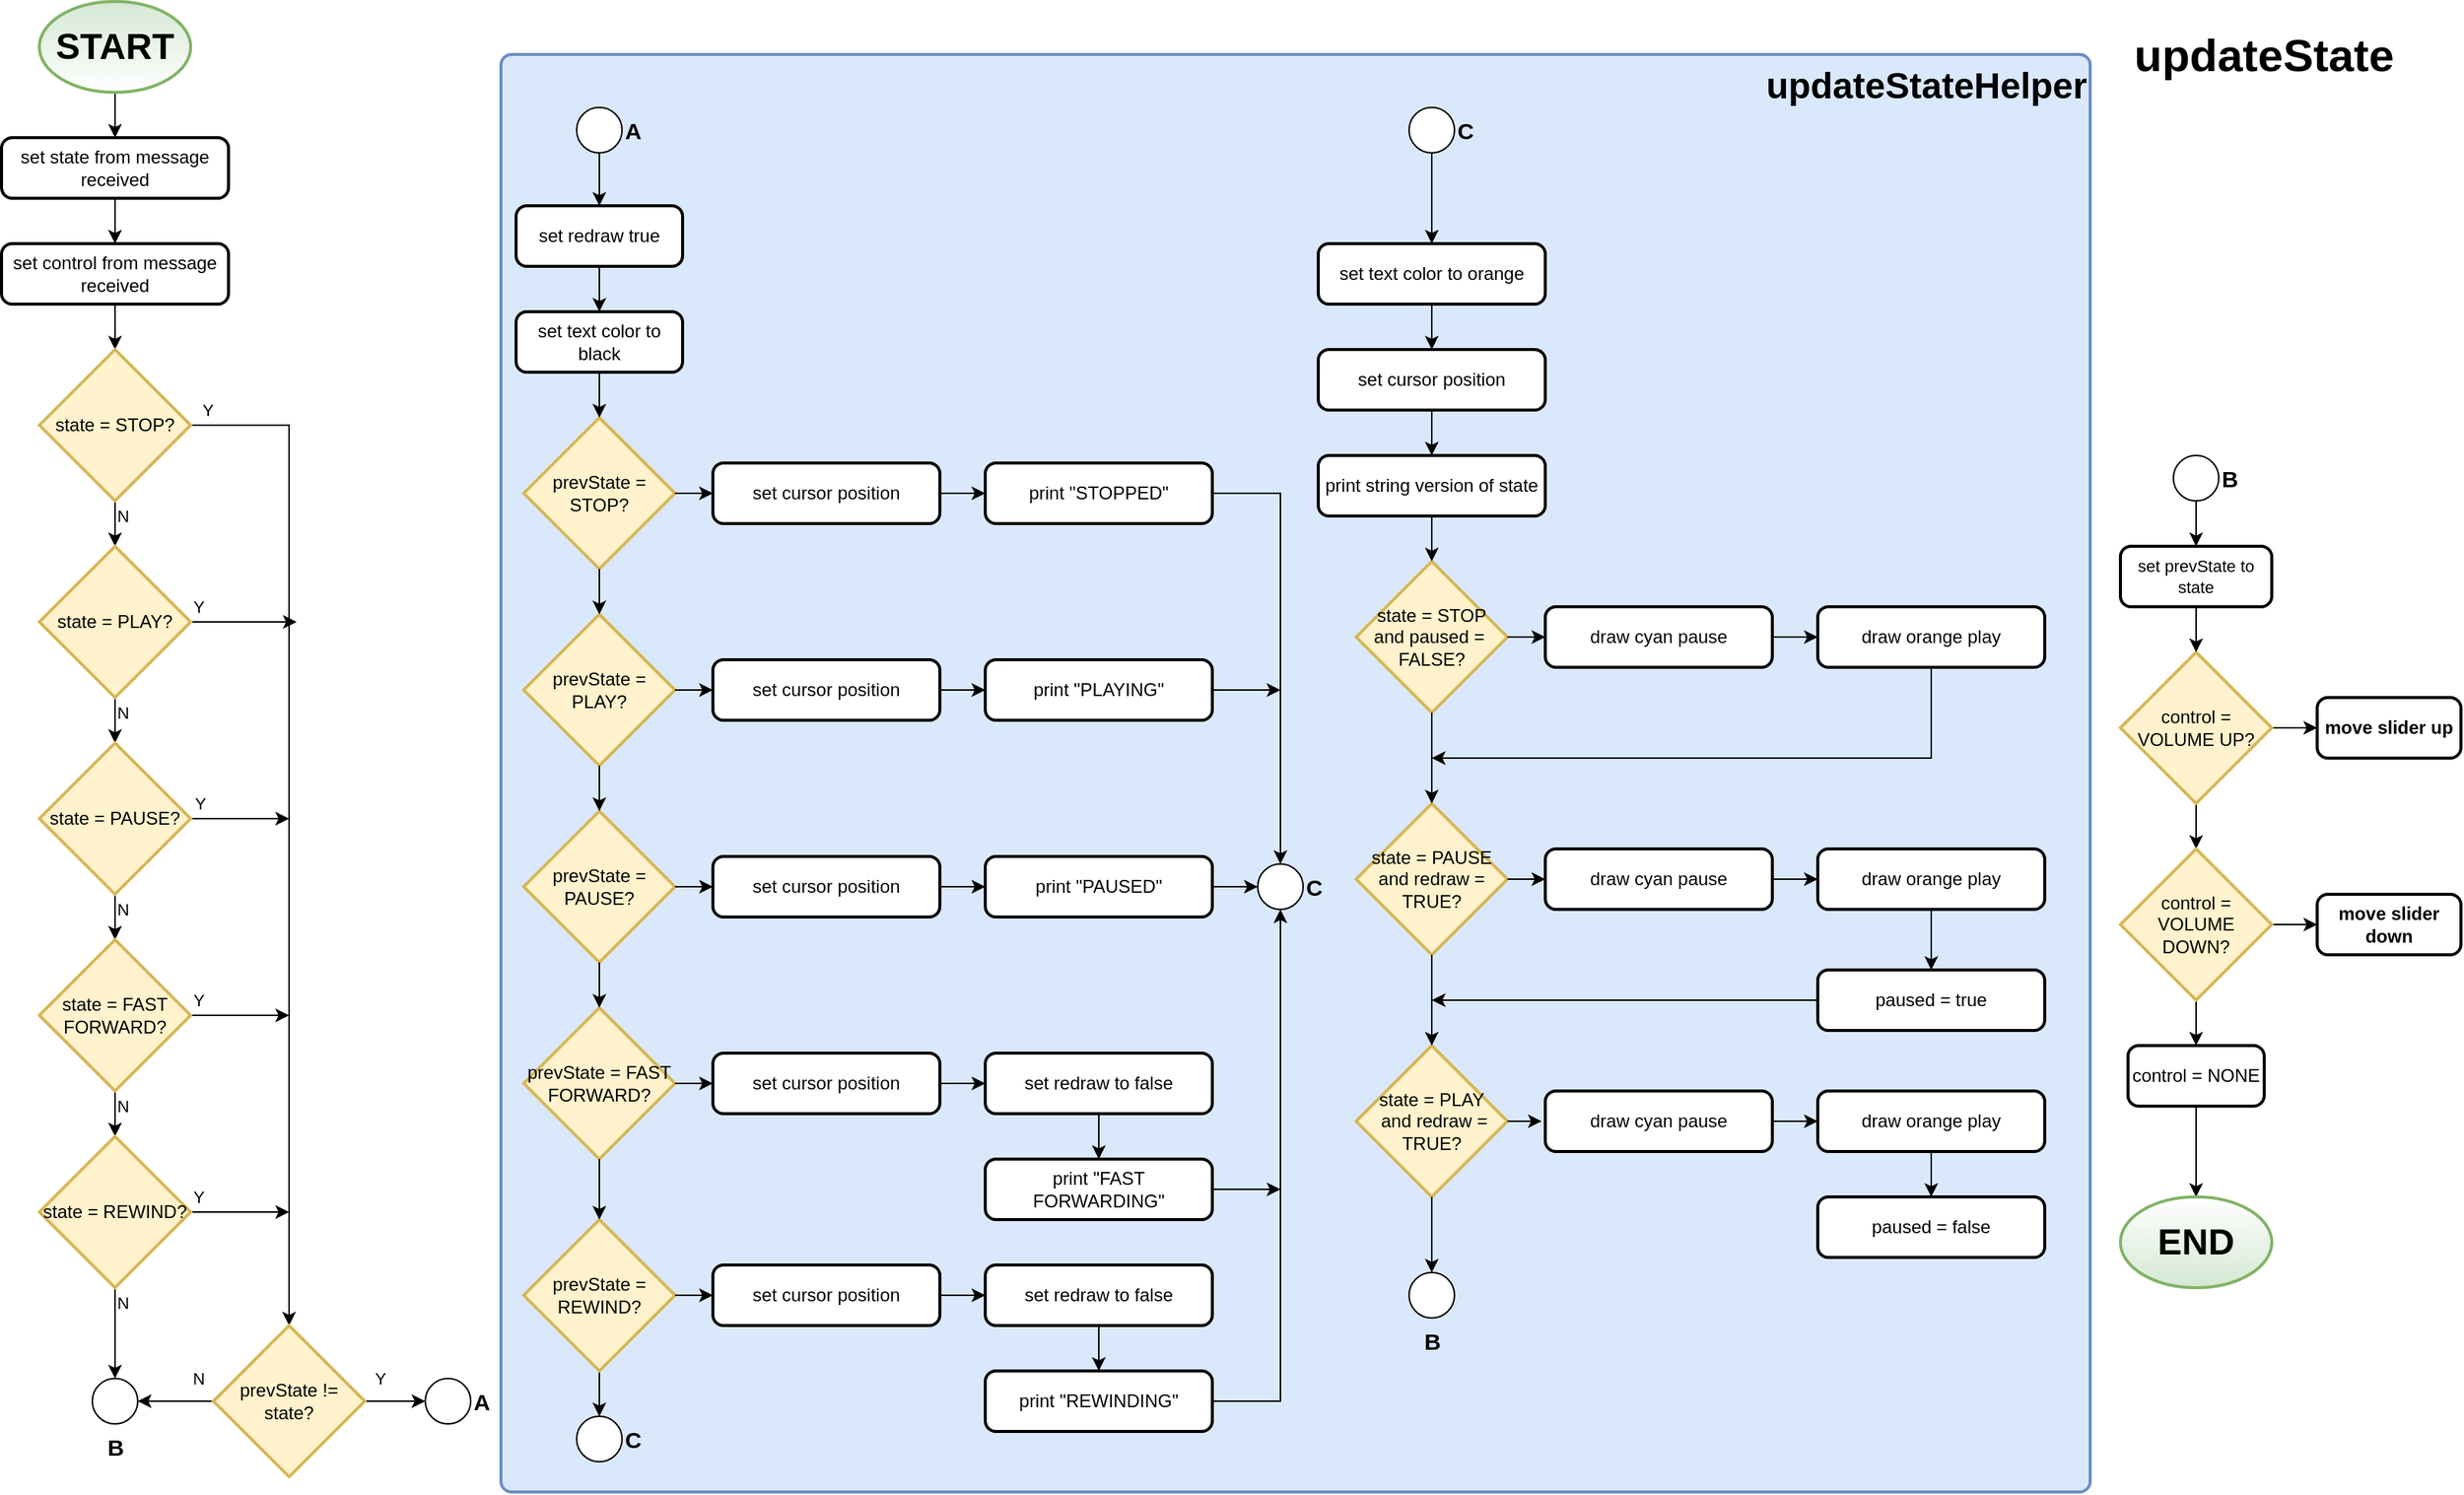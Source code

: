 <mxfile version="12.8.2" type="google"><diagram id="EbUmHyjOGGdCpD0yv4sZ" name="Page-1"><mxGraphModel dx="2031" dy="1069" grid="1" gridSize="10" guides="1" tooltips="1" connect="1" arrows="1" fold="1" page="1" pageScale="1" pageWidth="1700" pageHeight="1100" math="0" shadow="0"><root><mxCell id="0"/><mxCell id="1" parent="0"/><mxCell id="DZjd0DFsnrK6n8ZYMT-N-1" value="&lt;b&gt;&lt;font style=&quot;font-size: 30px&quot;&gt;updateState&lt;/font&gt;&lt;/b&gt;" style="text;html=1;strokeColor=none;fillColor=none;align=center;verticalAlign=middle;whiteSpace=wrap;rounded=0;" parent="1" vertex="1"><mxGeometry x="1410" y="40" width="250" height="70" as="geometry"/></mxCell><mxCell id="W3DfCITgqfPsfC7FuIPF-72" style="edgeStyle=orthogonalEdgeStyle;rounded=0;orthogonalLoop=1;jettySize=auto;html=1;exitX=0.5;exitY=1;exitDx=0;exitDy=0;exitPerimeter=0;entryX=0.5;entryY=0;entryDx=0;entryDy=0;" parent="1" source="DZjd0DFsnrK6n8ZYMT-N-2" target="DZjd0DFsnrK6n8ZYMT-N-3" edge="1"><mxGeometry relative="1" as="geometry"/></mxCell><mxCell id="DZjd0DFsnrK6n8ZYMT-N-2" value="&lt;b&gt;&lt;font style=&quot;font-size: 24px&quot;&gt;START&lt;/font&gt;&lt;/b&gt;" style="strokeWidth=2;html=1;shape=mxgraph.flowchart.start_1;whiteSpace=wrap;fillColor=#d5e8d4;strokeColor=#82b366;gradientColor=#ffffff;" parent="1" vertex="1"><mxGeometry x="65" y="40" width="100" height="60" as="geometry"/></mxCell><mxCell id="W3DfCITgqfPsfC7FuIPF-66" style="edgeStyle=orthogonalEdgeStyle;rounded=0;orthogonalLoop=1;jettySize=auto;html=1;exitX=0.5;exitY=1;exitDx=0;exitDy=0;entryX=0.5;entryY=0;entryDx=0;entryDy=0;" parent="1" source="DZjd0DFsnrK6n8ZYMT-N-3" target="DZjd0DFsnrK6n8ZYMT-N-4" edge="1"><mxGeometry relative="1" as="geometry"/></mxCell><mxCell id="DZjd0DFsnrK6n8ZYMT-N-3" value="set state from message received" style="rounded=1;whiteSpace=wrap;html=1;absoluteArcSize=1;arcSize=14;strokeWidth=2;" parent="1" vertex="1"><mxGeometry x="40" y="130" width="150" height="40" as="geometry"/></mxCell><mxCell id="W3DfCITgqfPsfC7FuIPF-67" style="edgeStyle=orthogonalEdgeStyle;rounded=0;orthogonalLoop=1;jettySize=auto;html=1;exitX=0.5;exitY=1;exitDx=0;exitDy=0;entryX=0.5;entryY=0;entryDx=0;entryDy=0;entryPerimeter=0;" parent="1" source="DZjd0DFsnrK6n8ZYMT-N-4" target="DZjd0DFsnrK6n8ZYMT-N-5" edge="1"><mxGeometry relative="1" as="geometry"/></mxCell><mxCell id="DZjd0DFsnrK6n8ZYMT-N-4" value="set control from message received" style="rounded=1;whiteSpace=wrap;html=1;absoluteArcSize=1;arcSize=14;strokeWidth=2;" parent="1" vertex="1"><mxGeometry x="40" y="200" width="150" height="40" as="geometry"/></mxCell><mxCell id="W3DfCITgqfPsfC7FuIPF-68" value="N" style="edgeStyle=orthogonalEdgeStyle;rounded=0;orthogonalLoop=1;jettySize=auto;html=1;exitX=0.5;exitY=1;exitDx=0;exitDy=0;exitPerimeter=0;entryX=0.5;entryY=0;entryDx=0;entryDy=0;entryPerimeter=0;" parent="1" source="DZjd0DFsnrK6n8ZYMT-N-5" target="DZjd0DFsnrK6n8ZYMT-N-6" edge="1"><mxGeometry x="-0.333" y="5" relative="1" as="geometry"><mxPoint as="offset"/></mxGeometry></mxCell><mxCell id="W3DfCITgqfPsfC7FuIPF-78" value="Y" style="edgeStyle=orthogonalEdgeStyle;rounded=0;orthogonalLoop=1;jettySize=auto;html=1;exitX=1;exitY=0.5;exitDx=0;exitDy=0;exitPerimeter=0;entryX=0.5;entryY=0;entryDx=0;entryDy=0;entryPerimeter=0;" parent="1" source="DZjd0DFsnrK6n8ZYMT-N-5" target="W3DfCITgqfPsfC7FuIPF-11" edge="1"><mxGeometry x="-0.968" y="10" relative="1" as="geometry"><mxPoint x="235" y="540" as="targetPoint"/><mxPoint as="offset"/></mxGeometry></mxCell><mxCell id="DZjd0DFsnrK6n8ZYMT-N-5" value="state = STOP?" style="strokeWidth=2;html=1;shape=mxgraph.flowchart.decision;whiteSpace=wrap;fillColor=#fff2cc;strokeColor=#d6b656;" parent="1" vertex="1"><mxGeometry x="65" y="270" width="100" height="100" as="geometry"/></mxCell><mxCell id="W3DfCITgqfPsfC7FuIPF-69" value="N" style="edgeStyle=orthogonalEdgeStyle;rounded=0;orthogonalLoop=1;jettySize=auto;html=1;exitX=0.5;exitY=1;exitDx=0;exitDy=0;exitPerimeter=0;entryX=0.5;entryY=0;entryDx=0;entryDy=0;entryPerimeter=0;" parent="1" source="DZjd0DFsnrK6n8ZYMT-N-6" target="DZjd0DFsnrK6n8ZYMT-N-7" edge="1"><mxGeometry x="-0.333" y="5" relative="1" as="geometry"><mxPoint as="offset"/></mxGeometry></mxCell><mxCell id="W3DfCITgqfPsfC7FuIPF-79" value="Y" style="edgeStyle=orthogonalEdgeStyle;rounded=0;orthogonalLoop=1;jettySize=auto;html=1;exitX=1;exitY=0.5;exitDx=0;exitDy=0;exitPerimeter=0;" parent="1" source="DZjd0DFsnrK6n8ZYMT-N-6" edge="1"><mxGeometry x="-0.857" y="10" relative="1" as="geometry"><mxPoint x="235" y="450" as="targetPoint"/><mxPoint as="offset"/></mxGeometry></mxCell><mxCell id="DZjd0DFsnrK6n8ZYMT-N-6" value="state = PLAY?" style="strokeWidth=2;html=1;shape=mxgraph.flowchart.decision;whiteSpace=wrap;fillColor=#fff2cc;strokeColor=#d6b656;" parent="1" vertex="1"><mxGeometry x="65" y="400" width="100" height="100" as="geometry"/></mxCell><mxCell id="W3DfCITgqfPsfC7FuIPF-70" value="N" style="edgeStyle=orthogonalEdgeStyle;rounded=0;orthogonalLoop=1;jettySize=auto;html=1;exitX=0.5;exitY=1;exitDx=0;exitDy=0;exitPerimeter=0;entryX=0.5;entryY=0;entryDx=0;entryDy=0;entryPerimeter=0;" parent="1" source="DZjd0DFsnrK6n8ZYMT-N-7" target="DZjd0DFsnrK6n8ZYMT-N-8" edge="1"><mxGeometry x="-0.333" y="5" relative="1" as="geometry"><mxPoint as="offset"/></mxGeometry></mxCell><mxCell id="W3DfCITgqfPsfC7FuIPF-80" value="Y" style="edgeStyle=orthogonalEdgeStyle;rounded=0;orthogonalLoop=1;jettySize=auto;html=1;exitX=1;exitY=0.5;exitDx=0;exitDy=0;exitPerimeter=0;" parent="1" source="DZjd0DFsnrK6n8ZYMT-N-7" edge="1"><mxGeometry x="-0.818" y="10" relative="1" as="geometry"><mxPoint x="230" y="580" as="targetPoint"/><mxPoint as="offset"/></mxGeometry></mxCell><mxCell id="DZjd0DFsnrK6n8ZYMT-N-7" value="state = PAUSE?" style="strokeWidth=2;html=1;shape=mxgraph.flowchart.decision;whiteSpace=wrap;fillColor=#fff2cc;strokeColor=#d6b656;" parent="1" vertex="1"><mxGeometry x="65" y="530" width="100" height="100" as="geometry"/></mxCell><mxCell id="W3DfCITgqfPsfC7FuIPF-71" value="N" style="edgeStyle=orthogonalEdgeStyle;rounded=0;orthogonalLoop=1;jettySize=auto;html=1;exitX=0.5;exitY=1;exitDx=0;exitDy=0;exitPerimeter=0;entryX=0.5;entryY=0;entryDx=0;entryDy=0;entryPerimeter=0;" parent="1" source="DZjd0DFsnrK6n8ZYMT-N-8" target="DZjd0DFsnrK6n8ZYMT-N-9" edge="1"><mxGeometry x="-0.333" y="5" relative="1" as="geometry"><mxPoint as="offset"/></mxGeometry></mxCell><mxCell id="W3DfCITgqfPsfC7FuIPF-81" value="Y" style="edgeStyle=orthogonalEdgeStyle;rounded=0;orthogonalLoop=1;jettySize=auto;html=1;exitX=1;exitY=0.5;exitDx=0;exitDy=0;exitPerimeter=0;" parent="1" source="DZjd0DFsnrK6n8ZYMT-N-8" edge="1"><mxGeometry x="-0.857" y="10" relative="1" as="geometry"><mxPoint x="230" y="710" as="targetPoint"/><mxPoint as="offset"/></mxGeometry></mxCell><mxCell id="DZjd0DFsnrK6n8ZYMT-N-8" value="state = FAST&lt;br&gt;FORWARD?" style="strokeWidth=2;html=1;shape=mxgraph.flowchart.decision;whiteSpace=wrap;fillColor=#fff2cc;strokeColor=#d6b656;" parent="1" vertex="1"><mxGeometry x="65" y="660" width="100" height="100" as="geometry"/></mxCell><mxCell id="W3DfCITgqfPsfC7FuIPF-82" value="Y" style="edgeStyle=orthogonalEdgeStyle;rounded=0;orthogonalLoop=1;jettySize=auto;html=1;exitX=1;exitY=0.5;exitDx=0;exitDy=0;exitPerimeter=0;" parent="1" source="DZjd0DFsnrK6n8ZYMT-N-9" edge="1"><mxGeometry x="-0.846" y="10" relative="1" as="geometry"><mxPoint x="230" y="840" as="targetPoint"/><mxPoint as="offset"/></mxGeometry></mxCell><mxCell id="W3DfCITgqfPsfC7FuIPF-85" value="N" style="edgeStyle=orthogonalEdgeStyle;rounded=0;orthogonalLoop=1;jettySize=auto;html=1;exitX=0.5;exitY=1;exitDx=0;exitDy=0;exitPerimeter=0;entryX=0.5;entryY=0;entryDx=0;entryDy=0;entryPerimeter=0;" parent="1" source="DZjd0DFsnrK6n8ZYMT-N-9" target="W3DfCITgqfPsfC7FuIPF-73" edge="1"><mxGeometry x="-0.667" y="5" relative="1" as="geometry"><mxPoint as="offset"/></mxGeometry></mxCell><mxCell id="DZjd0DFsnrK6n8ZYMT-N-9" value="state = REWIND?" style="strokeWidth=2;html=1;shape=mxgraph.flowchart.decision;whiteSpace=wrap;fillColor=#fff2cc;strokeColor=#d6b656;" parent="1" vertex="1"><mxGeometry x="65" y="790" width="100" height="100" as="geometry"/></mxCell><mxCell id="W3DfCITgqfPsfC7FuIPF-73" value="B" style="verticalLabelPosition=bottom;verticalAlign=top;html=1;shape=mxgraph.flowchart.on-page_reference;fontStyle=1;fontSize=15;" parent="1" vertex="1"><mxGeometry x="100" y="950" width="30" height="30" as="geometry"/></mxCell><mxCell id="W3DfCITgqfPsfC7FuIPF-77" value="A" style="verticalLabelPosition=middle;verticalAlign=middle;html=1;shape=mxgraph.flowchart.on-page_reference;horizontal=1;labelPosition=right;align=left;fontStyle=1;fontSize=15;" parent="1" vertex="1"><mxGeometry x="320" y="950" width="30" height="30" as="geometry"/></mxCell><mxCell id="W3DfCITgqfPsfC7FuIPF-93" style="edgeStyle=orthogonalEdgeStyle;rounded=0;orthogonalLoop=1;jettySize=auto;html=1;exitX=0.5;exitY=1;exitDx=0;exitDy=0;exitPerimeter=0;entryX=0.5;entryY=0;entryDx=0;entryDy=0;entryPerimeter=0;" parent="1" source="W3DfCITgqfPsfC7FuIPF-88" target="W3DfCITgqfPsfC7FuIPF-89" edge="1"><mxGeometry relative="1" as="geometry"/></mxCell><mxCell id="W3DfCITgqfPsfC7FuIPF-94" style="edgeStyle=orthogonalEdgeStyle;rounded=0;orthogonalLoop=1;jettySize=auto;html=1;exitX=1;exitY=0.5;exitDx=0;exitDy=0;exitPerimeter=0;entryX=0;entryY=0.5;entryDx=0;entryDy=0;" parent="1" source="W3DfCITgqfPsfC7FuIPF-88" target="W3DfCITgqfPsfC7FuIPF-91" edge="1"><mxGeometry relative="1" as="geometry"/></mxCell><mxCell id="W3DfCITgqfPsfC7FuIPF-88" value="control = VOLUME UP?" style="strokeWidth=2;html=1;shape=mxgraph.flowchart.decision;whiteSpace=wrap;fillColor=#fff2cc;strokeColor=#d6b656;" parent="1" vertex="1"><mxGeometry x="1440" y="470" width="100" height="100" as="geometry"/></mxCell><mxCell id="W3DfCITgqfPsfC7FuIPF-95" style="edgeStyle=orthogonalEdgeStyle;rounded=0;orthogonalLoop=1;jettySize=auto;html=1;exitX=1;exitY=0.5;exitDx=0;exitDy=0;exitPerimeter=0;entryX=0;entryY=0.5;entryDx=0;entryDy=0;" parent="1" source="W3DfCITgqfPsfC7FuIPF-89" target="W3DfCITgqfPsfC7FuIPF-92" edge="1"><mxGeometry relative="1" as="geometry"/></mxCell><mxCell id="W3DfCITgqfPsfC7FuIPF-96" style="edgeStyle=orthogonalEdgeStyle;rounded=0;orthogonalLoop=1;jettySize=auto;html=1;exitX=0.5;exitY=1;exitDx=0;exitDy=0;exitPerimeter=0;entryX=0.5;entryY=0;entryDx=0;entryDy=0;" parent="1" source="W3DfCITgqfPsfC7FuIPF-89" target="W3DfCITgqfPsfC7FuIPF-90" edge="1"><mxGeometry relative="1" as="geometry"/></mxCell><mxCell id="W3DfCITgqfPsfC7FuIPF-89" value="control = VOLUME DOWN?" style="strokeWidth=2;html=1;shape=mxgraph.flowchart.decision;whiteSpace=wrap;fillColor=#fff2cc;strokeColor=#d6b656;" parent="1" vertex="1"><mxGeometry x="1440" y="600" width="100" height="100" as="geometry"/></mxCell><mxCell id="W3DfCITgqfPsfC7FuIPF-135" style="edgeStyle=orthogonalEdgeStyle;rounded=0;orthogonalLoop=1;jettySize=auto;html=1;exitX=0.5;exitY=1;exitDx=0;exitDy=0;entryX=0.5;entryY=0;entryDx=0;entryDy=0;entryPerimeter=0;fontSize=20;" parent="1" source="W3DfCITgqfPsfC7FuIPF-90" target="W3DfCITgqfPsfC7FuIPF-134" edge="1"><mxGeometry relative="1" as="geometry"/></mxCell><mxCell id="W3DfCITgqfPsfC7FuIPF-90" value="control = NONE" style="rounded=1;whiteSpace=wrap;html=1;absoluteArcSize=1;arcSize=14;strokeWidth=2;" parent="1" vertex="1"><mxGeometry x="1445" y="730" width="90" height="40" as="geometry"/></mxCell><mxCell id="W3DfCITgqfPsfC7FuIPF-91" value="move slider up" style="rounded=1;whiteSpace=wrap;html=1;absoluteArcSize=1;arcSize=14;strokeWidth=2;fontStyle=1" parent="1" vertex="1"><mxGeometry x="1570" y="500" width="95" height="40" as="geometry"/></mxCell><mxCell id="W3DfCITgqfPsfC7FuIPF-92" value="move slider down" style="rounded=1;whiteSpace=wrap;html=1;absoluteArcSize=1;arcSize=14;strokeWidth=2;fontStyle=1" parent="1" vertex="1"><mxGeometry x="1570" y="630" width="95" height="40" as="geometry"/></mxCell><mxCell id="W3DfCITgqfPsfC7FuIPF-129" style="edgeStyle=orthogonalEdgeStyle;rounded=0;orthogonalLoop=1;jettySize=auto;html=1;exitX=0.5;exitY=1;exitDx=0;exitDy=0;exitPerimeter=0;entryX=0.5;entryY=0;entryDx=0;entryDy=0;fontSize=15;" parent="1" source="W3DfCITgqfPsfC7FuIPF-97" target="2Fg7CO_sc01AUQ-cToBA-8" edge="1"><mxGeometry relative="1" as="geometry"/></mxCell><mxCell id="W3DfCITgqfPsfC7FuIPF-97" value="B" style="verticalLabelPosition=middle;verticalAlign=middle;html=1;shape=mxgraph.flowchart.on-page_reference;fontStyle=1;fontSize=15;labelPosition=right;align=left;" parent="1" vertex="1"><mxGeometry x="1475" y="340" width="30" height="30" as="geometry"/></mxCell><mxCell id="W3DfCITgqfPsfC7FuIPF-134" value="&lt;b&gt;&lt;font style=&quot;font-size: 24px&quot;&gt;END&lt;/font&gt;&lt;/b&gt;" style="strokeWidth=2;html=1;shape=mxgraph.flowchart.start_1;whiteSpace=wrap;fillColor=#d5e8d4;strokeColor=#82b366;gradientColor=#ffffff;gradientDirection=north;" parent="1" vertex="1"><mxGeometry x="1440" y="830" width="100" height="60" as="geometry"/></mxCell><mxCell id="2Fg7CO_sc01AUQ-cToBA-2" value="Y" style="edgeStyle=none;rounded=0;orthogonalLoop=1;jettySize=auto;html=1;exitX=1;exitY=0.5;exitDx=0;exitDy=0;exitPerimeter=0;entryX=0;entryY=0.5;entryDx=0;entryDy=0;entryPerimeter=0;strokeWidth=1;fontSize=11;" edge="1" parent="1" source="W3DfCITgqfPsfC7FuIPF-11" target="W3DfCITgqfPsfC7FuIPF-77"><mxGeometry x="-0.5" y="15" relative="1" as="geometry"><mxPoint as="offset"/></mxGeometry></mxCell><mxCell id="2Fg7CO_sc01AUQ-cToBA-3" value="N" style="edgeStyle=none;rounded=0;orthogonalLoop=1;jettySize=auto;html=1;exitX=0;exitY=0.5;exitDx=0;exitDy=0;exitPerimeter=0;entryX=1;entryY=0.5;entryDx=0;entryDy=0;entryPerimeter=0;strokeWidth=1;fontSize=11;" edge="1" parent="1" source="W3DfCITgqfPsfC7FuIPF-11" target="W3DfCITgqfPsfC7FuIPF-73"><mxGeometry x="-0.6" y="-15" relative="1" as="geometry"><mxPoint as="offset"/></mxGeometry></mxCell><mxCell id="W3DfCITgqfPsfC7FuIPF-11" value="prevState != state?" style="strokeWidth=2;html=1;shape=mxgraph.flowchart.decision;whiteSpace=wrap;fillColor=#fff2cc;strokeColor=#d6b656;" parent="1" vertex="1"><mxGeometry x="180" y="915" width="100" height="100" as="geometry"/></mxCell><mxCell id="2Fg7CO_sc01AUQ-cToBA-7" value="" style="group" vertex="1" connectable="0" parent="1"><mxGeometry x="370" y="75" width="1050" height="950" as="geometry"/></mxCell><mxCell id="W3DfCITgqfPsfC7FuIPF-131" value="&lt;b&gt;&lt;font style=&quot;font-size: 24px&quot;&gt;updateStateHelper&lt;/font&gt;&lt;/b&gt;" style="rounded=1;whiteSpace=wrap;html=1;absoluteArcSize=1;arcSize=14;strokeWidth=2;fontSize=15;fillColor=#dae8fc;strokeColor=#6c8ebf;align=right;verticalAlign=top;" parent="2Fg7CO_sc01AUQ-cToBA-7" vertex="1"><mxGeometry width="1050" height="950" as="geometry"/></mxCell><mxCell id="DZjd0DFsnrK6n8ZYMT-N-13" value="set cursor position" style="rounded=1;whiteSpace=wrap;html=1;absoluteArcSize=1;arcSize=14;strokeWidth=2;gradientColor=#ffffff;" parent="2Fg7CO_sc01AUQ-cToBA-7" vertex="1"><mxGeometry x="140" y="400" width="150" height="40" as="geometry"/></mxCell><mxCell id="W3DfCITgqfPsfC7FuIPF-122" style="edgeStyle=orthogonalEdgeStyle;rounded=0;orthogonalLoop=1;jettySize=auto;html=1;exitX=1;exitY=0.5;exitDx=0;exitDy=0;" parent="2Fg7CO_sc01AUQ-cToBA-7" source="DZjd0DFsnrK6n8ZYMT-N-14" edge="1"><mxGeometry relative="1" as="geometry"><mxPoint x="515" y="420" as="targetPoint"/></mxGeometry></mxCell><mxCell id="DZjd0DFsnrK6n8ZYMT-N-14" value="print &quot;PLAYING&quot;" style="rounded=1;whiteSpace=wrap;html=1;absoluteArcSize=1;arcSize=14;strokeWidth=2;gradientColor=#ffffff;" parent="2Fg7CO_sc01AUQ-cToBA-7" vertex="1"><mxGeometry x="320" y="400" width="150" height="40" as="geometry"/></mxCell><mxCell id="W3DfCITgqfPsfC7FuIPF-32" style="edgeStyle=orthogonalEdgeStyle;rounded=0;orthogonalLoop=1;jettySize=auto;html=1;exitX=1;exitY=0.5;exitDx=0;exitDy=0;entryX=0;entryY=0.5;entryDx=0;entryDy=0;" parent="2Fg7CO_sc01AUQ-cToBA-7" source="DZjd0DFsnrK6n8ZYMT-N-13" target="DZjd0DFsnrK6n8ZYMT-N-14" edge="1"><mxGeometry relative="1" as="geometry"/></mxCell><mxCell id="DZjd0DFsnrK6n8ZYMT-N-15" value="prevState = PAUSE?" style="strokeWidth=2;html=1;shape=mxgraph.flowchart.decision;whiteSpace=wrap;fillColor=#fff2cc;strokeColor=#d6b656;" parent="2Fg7CO_sc01AUQ-cToBA-7" vertex="1"><mxGeometry x="15" y="500" width="100" height="100" as="geometry"/></mxCell><mxCell id="DZjd0DFsnrK6n8ZYMT-N-16" value="set cursor position" style="rounded=1;whiteSpace=wrap;html=1;absoluteArcSize=1;arcSize=14;strokeWidth=2;gradientColor=#ffffff;" parent="2Fg7CO_sc01AUQ-cToBA-7" vertex="1"><mxGeometry x="140" y="530" width="150" height="40" as="geometry"/></mxCell><mxCell id="W3DfCITgqfPsfC7FuIPF-36" style="edgeStyle=orthogonalEdgeStyle;rounded=0;orthogonalLoop=1;jettySize=auto;html=1;exitX=1;exitY=0.5;exitDx=0;exitDy=0;exitPerimeter=0;entryX=0;entryY=0.5;entryDx=0;entryDy=0;" parent="2Fg7CO_sc01AUQ-cToBA-7" source="DZjd0DFsnrK6n8ZYMT-N-15" target="DZjd0DFsnrK6n8ZYMT-N-16" edge="1"><mxGeometry relative="1" as="geometry"/></mxCell><mxCell id="DZjd0DFsnrK6n8ZYMT-N-17" value="print &quot;PAUSED&quot;" style="rounded=1;whiteSpace=wrap;html=1;absoluteArcSize=1;arcSize=14;strokeWidth=2;gradientColor=#ffffff;" parent="2Fg7CO_sc01AUQ-cToBA-7" vertex="1"><mxGeometry x="320" y="530" width="150" height="40" as="geometry"/></mxCell><mxCell id="W3DfCITgqfPsfC7FuIPF-35" style="edgeStyle=orthogonalEdgeStyle;rounded=0;orthogonalLoop=1;jettySize=auto;html=1;exitX=1;exitY=0.5;exitDx=0;exitDy=0;entryX=0;entryY=0.5;entryDx=0;entryDy=0;" parent="2Fg7CO_sc01AUQ-cToBA-7" source="DZjd0DFsnrK6n8ZYMT-N-16" target="DZjd0DFsnrK6n8ZYMT-N-17" edge="1"><mxGeometry relative="1" as="geometry"/></mxCell><mxCell id="DZjd0DFsnrK6n8ZYMT-N-18" value="set text color to orange" style="rounded=1;whiteSpace=wrap;html=1;absoluteArcSize=1;arcSize=14;strokeWidth=2;gradientColor=#ffffff;" parent="2Fg7CO_sc01AUQ-cToBA-7" vertex="1"><mxGeometry x="540" y="125" width="150" height="40" as="geometry"/></mxCell><mxCell id="DZjd0DFsnrK6n8ZYMT-N-19" value="set cursor position" style="rounded=1;whiteSpace=wrap;html=1;absoluteArcSize=1;arcSize=14;strokeWidth=2;gradientColor=#ffffff;" parent="2Fg7CO_sc01AUQ-cToBA-7" vertex="1"><mxGeometry x="540" y="195" width="150" height="40" as="geometry"/></mxCell><mxCell id="W3DfCITgqfPsfC7FuIPF-49" style="edgeStyle=orthogonalEdgeStyle;rounded=0;orthogonalLoop=1;jettySize=auto;html=1;exitX=0.5;exitY=1;exitDx=0;exitDy=0;entryX=0.5;entryY=0;entryDx=0;entryDy=0;" parent="2Fg7CO_sc01AUQ-cToBA-7" source="DZjd0DFsnrK6n8ZYMT-N-18" target="DZjd0DFsnrK6n8ZYMT-N-19" edge="1"><mxGeometry relative="1" as="geometry"/></mxCell><mxCell id="DZjd0DFsnrK6n8ZYMT-N-20" value="print string version of state" style="rounded=1;whiteSpace=wrap;html=1;absoluteArcSize=1;arcSize=14;strokeWidth=2;gradientColor=#ffffff;" parent="2Fg7CO_sc01AUQ-cToBA-7" vertex="1"><mxGeometry x="540" y="265" width="150" height="40" as="geometry"/></mxCell><mxCell id="W3DfCITgqfPsfC7FuIPF-50" style="edgeStyle=orthogonalEdgeStyle;rounded=0;orthogonalLoop=1;jettySize=auto;html=1;exitX=0.5;exitY=1;exitDx=0;exitDy=0;entryX=0.5;entryY=0;entryDx=0;entryDy=0;" parent="2Fg7CO_sc01AUQ-cToBA-7" source="DZjd0DFsnrK6n8ZYMT-N-19" target="DZjd0DFsnrK6n8ZYMT-N-20" edge="1"><mxGeometry relative="1" as="geometry"/></mxCell><mxCell id="DZjd0DFsnrK6n8ZYMT-N-21" value="state = STOP&lt;br&gt;and paused =&amp;nbsp; FALSE?" style="strokeWidth=2;html=1;shape=mxgraph.flowchart.decision;whiteSpace=wrap;fillColor=#fff2cc;strokeColor=#d6b656;" parent="2Fg7CO_sc01AUQ-cToBA-7" vertex="1"><mxGeometry x="565" y="335" width="100" height="100" as="geometry"/></mxCell><mxCell id="W3DfCITgqfPsfC7FuIPF-52" style="edgeStyle=orthogonalEdgeStyle;rounded=0;orthogonalLoop=1;jettySize=auto;html=1;exitX=0.5;exitY=1;exitDx=0;exitDy=0;entryX=0.5;entryY=0;entryDx=0;entryDy=0;entryPerimeter=0;" parent="2Fg7CO_sc01AUQ-cToBA-7" source="DZjd0DFsnrK6n8ZYMT-N-20" target="DZjd0DFsnrK6n8ZYMT-N-21" edge="1"><mxGeometry relative="1" as="geometry"/></mxCell><mxCell id="DZjd0DFsnrK6n8ZYMT-N-22" value="draw cyan pause" style="rounded=1;whiteSpace=wrap;html=1;absoluteArcSize=1;arcSize=14;strokeWidth=2;gradientColor=#ffffff;" parent="2Fg7CO_sc01AUQ-cToBA-7" vertex="1"><mxGeometry x="690" y="365" width="150" height="40" as="geometry"/></mxCell><mxCell id="W3DfCITgqfPsfC7FuIPF-56" style="edgeStyle=orthogonalEdgeStyle;rounded=0;orthogonalLoop=1;jettySize=auto;html=1;exitX=1;exitY=0.5;exitDx=0;exitDy=0;exitPerimeter=0;entryX=0;entryY=0.5;entryDx=0;entryDy=0;" parent="2Fg7CO_sc01AUQ-cToBA-7" source="DZjd0DFsnrK6n8ZYMT-N-21" target="DZjd0DFsnrK6n8ZYMT-N-22" edge="1"><mxGeometry relative="1" as="geometry"/></mxCell><mxCell id="W3DfCITgqfPsfC7FuIPF-58" style="edgeStyle=orthogonalEdgeStyle;rounded=0;orthogonalLoop=1;jettySize=auto;html=1;exitX=0.5;exitY=1;exitDx=0;exitDy=0;" parent="2Fg7CO_sc01AUQ-cToBA-7" source="DZjd0DFsnrK6n8ZYMT-N-25" edge="1"><mxGeometry relative="1" as="geometry"><mxPoint x="615" y="465" as="targetPoint"/><Array as="points"><mxPoint x="945" y="465"/></Array></mxGeometry></mxCell><mxCell id="DZjd0DFsnrK6n8ZYMT-N-25" value="draw orange play" style="rounded=1;whiteSpace=wrap;html=1;absoluteArcSize=1;arcSize=14;strokeWidth=2;gradientColor=#ffffff;" parent="2Fg7CO_sc01AUQ-cToBA-7" vertex="1"><mxGeometry x="870" y="365" width="150" height="40" as="geometry"/></mxCell><mxCell id="W3DfCITgqfPsfC7FuIPF-57" style="edgeStyle=orthogonalEdgeStyle;rounded=0;orthogonalLoop=1;jettySize=auto;html=1;exitX=1;exitY=0.5;exitDx=0;exitDy=0;entryX=0;entryY=0.5;entryDx=0;entryDy=0;" parent="2Fg7CO_sc01AUQ-cToBA-7" source="DZjd0DFsnrK6n8ZYMT-N-22" target="DZjd0DFsnrK6n8ZYMT-N-25" edge="1"><mxGeometry relative="1" as="geometry"/></mxCell><mxCell id="W3DfCITgqfPsfC7FuIPF-1" value="prevState = FAST FORWARD?" style="strokeWidth=2;html=1;shape=mxgraph.flowchart.decision;whiteSpace=wrap;fillColor=#fff2cc;strokeColor=#d6b656;" parent="2Fg7CO_sc01AUQ-cToBA-7" vertex="1"><mxGeometry x="15" y="630" width="100" height="100" as="geometry"/></mxCell><mxCell id="W3DfCITgqfPsfC7FuIPF-37" style="edgeStyle=orthogonalEdgeStyle;rounded=0;orthogonalLoop=1;jettySize=auto;html=1;exitX=0.5;exitY=1;exitDx=0;exitDy=0;exitPerimeter=0;entryX=0.5;entryY=0;entryDx=0;entryDy=0;entryPerimeter=0;" parent="2Fg7CO_sc01AUQ-cToBA-7" source="DZjd0DFsnrK6n8ZYMT-N-15" target="W3DfCITgqfPsfC7FuIPF-1" edge="1"><mxGeometry relative="1" as="geometry"/></mxCell><mxCell id="W3DfCITgqfPsfC7FuIPF-2" value="set cursor position" style="rounded=1;whiteSpace=wrap;html=1;absoluteArcSize=1;arcSize=14;strokeWidth=2;gradientColor=#ffffff;" parent="2Fg7CO_sc01AUQ-cToBA-7" vertex="1"><mxGeometry x="140" y="660" width="150" height="40" as="geometry"/></mxCell><mxCell id="W3DfCITgqfPsfC7FuIPF-39" style="edgeStyle=orthogonalEdgeStyle;rounded=0;orthogonalLoop=1;jettySize=auto;html=1;exitX=1;exitY=0.5;exitDx=0;exitDy=0;exitPerimeter=0;entryX=0;entryY=0.5;entryDx=0;entryDy=0;" parent="2Fg7CO_sc01AUQ-cToBA-7" source="W3DfCITgqfPsfC7FuIPF-1" target="W3DfCITgqfPsfC7FuIPF-2" edge="1"><mxGeometry relative="1" as="geometry"/></mxCell><mxCell id="W3DfCITgqfPsfC7FuIPF-120" style="edgeStyle=orthogonalEdgeStyle;rounded=0;orthogonalLoop=1;jettySize=auto;html=1;exitX=1;exitY=0.5;exitDx=0;exitDy=0;" parent="2Fg7CO_sc01AUQ-cToBA-7" source="W3DfCITgqfPsfC7FuIPF-3" edge="1"><mxGeometry relative="1" as="geometry"><mxPoint x="515" y="750" as="targetPoint"/></mxGeometry></mxCell><mxCell id="W3DfCITgqfPsfC7FuIPF-3" value="print &quot;FAST FORWARDING&quot;" style="rounded=1;whiteSpace=wrap;html=1;absoluteArcSize=1;arcSize=14;strokeWidth=2;gradientColor=#ffffff;" parent="2Fg7CO_sc01AUQ-cToBA-7" vertex="1"><mxGeometry x="320" y="730" width="150" height="40" as="geometry"/></mxCell><mxCell id="W3DfCITgqfPsfC7FuIPF-7" value="prevState = STOP?" style="strokeWidth=2;html=1;shape=mxgraph.flowchart.decision;whiteSpace=wrap;fillColor=#fff2cc;strokeColor=#d6b656;" parent="2Fg7CO_sc01AUQ-cToBA-7" vertex="1"><mxGeometry x="15" y="240" width="100" height="100" as="geometry"/></mxCell><mxCell id="W3DfCITgqfPsfC7FuIPF-8" value="set cursor position" style="rounded=1;whiteSpace=wrap;html=1;absoluteArcSize=1;arcSize=14;strokeWidth=2;gradientColor=#ffffff;" parent="2Fg7CO_sc01AUQ-cToBA-7" vertex="1"><mxGeometry x="140" y="270" width="150" height="40" as="geometry"/></mxCell><mxCell id="W3DfCITgqfPsfC7FuIPF-26" style="edgeStyle=orthogonalEdgeStyle;rounded=0;orthogonalLoop=1;jettySize=auto;html=1;exitX=1;exitY=0.5;exitDx=0;exitDy=0;exitPerimeter=0;entryX=0;entryY=0.5;entryDx=0;entryDy=0;" parent="2Fg7CO_sc01AUQ-cToBA-7" source="W3DfCITgqfPsfC7FuIPF-7" target="W3DfCITgqfPsfC7FuIPF-8" edge="1"><mxGeometry relative="1" as="geometry"/></mxCell><mxCell id="W3DfCITgqfPsfC7FuIPF-9" value="print &quot;STOPPED&quot;" style="rounded=1;whiteSpace=wrap;html=1;absoluteArcSize=1;arcSize=14;strokeWidth=2;gradientColor=#ffffff;" parent="2Fg7CO_sc01AUQ-cToBA-7" vertex="1"><mxGeometry x="320" y="270" width="150" height="40" as="geometry"/></mxCell><mxCell id="W3DfCITgqfPsfC7FuIPF-27" style="edgeStyle=orthogonalEdgeStyle;rounded=0;orthogonalLoop=1;jettySize=auto;html=1;exitX=1;exitY=0.5;exitDx=0;exitDy=0;entryX=0;entryY=0.5;entryDx=0;entryDy=0;" parent="2Fg7CO_sc01AUQ-cToBA-7" source="W3DfCITgqfPsfC7FuIPF-8" target="W3DfCITgqfPsfC7FuIPF-9" edge="1"><mxGeometry relative="1" as="geometry"/></mxCell><mxCell id="W3DfCITgqfPsfC7FuIPF-10" value="set redraw true" style="rounded=1;whiteSpace=wrap;html=1;absoluteArcSize=1;arcSize=14;strokeWidth=2;" parent="2Fg7CO_sc01AUQ-cToBA-7" vertex="1"><mxGeometry x="10" y="100" width="110" height="40" as="geometry"/></mxCell><mxCell id="W3DfCITgqfPsfC7FuIPF-25" style="edgeStyle=orthogonalEdgeStyle;rounded=0;orthogonalLoop=1;jettySize=auto;html=1;exitX=0.5;exitY=1;exitDx=0;exitDy=0;entryX=0.5;entryY=0;entryDx=0;entryDy=0;entryPerimeter=0;" parent="2Fg7CO_sc01AUQ-cToBA-7" source="W3DfCITgqfPsfC7FuIPF-12" target="W3DfCITgqfPsfC7FuIPF-7" edge="1"><mxGeometry relative="1" as="geometry"/></mxCell><mxCell id="W3DfCITgqfPsfC7FuIPF-12" value="set text color to black" style="rounded=1;whiteSpace=wrap;html=1;absoluteArcSize=1;arcSize=14;strokeWidth=2;gradientColor=#ffffff;" parent="2Fg7CO_sc01AUQ-cToBA-7" vertex="1"><mxGeometry x="10" y="170" width="110" height="40" as="geometry"/></mxCell><mxCell id="W3DfCITgqfPsfC7FuIPF-24" style="edgeStyle=orthogonalEdgeStyle;rounded=0;orthogonalLoop=1;jettySize=auto;html=1;exitX=0.5;exitY=1;exitDx=0;exitDy=0;entryX=0.5;entryY=0;entryDx=0;entryDy=0;" parent="2Fg7CO_sc01AUQ-cToBA-7" source="W3DfCITgqfPsfC7FuIPF-10" target="W3DfCITgqfPsfC7FuIPF-12" edge="1"><mxGeometry relative="1" as="geometry"/></mxCell><mxCell id="W3DfCITgqfPsfC7FuIPF-13" value="state = PAUSE and redraw = TRUE?" style="strokeWidth=2;html=1;shape=mxgraph.flowchart.decision;whiteSpace=wrap;fillColor=#fff2cc;strokeColor=#d6b656;" parent="2Fg7CO_sc01AUQ-cToBA-7" vertex="1"><mxGeometry x="565" y="495" width="100" height="100" as="geometry"/></mxCell><mxCell id="W3DfCITgqfPsfC7FuIPF-53" style="edgeStyle=orthogonalEdgeStyle;rounded=0;orthogonalLoop=1;jettySize=auto;html=1;exitX=0.5;exitY=1;exitDx=0;exitDy=0;exitPerimeter=0;entryX=0.5;entryY=0;entryDx=0;entryDy=0;entryPerimeter=0;" parent="2Fg7CO_sc01AUQ-cToBA-7" source="DZjd0DFsnrK6n8ZYMT-N-21" target="W3DfCITgqfPsfC7FuIPF-13" edge="1"><mxGeometry relative="1" as="geometry"/></mxCell><mxCell id="W3DfCITgqfPsfC7FuIPF-14" value="draw cyan pause" style="rounded=1;whiteSpace=wrap;html=1;absoluteArcSize=1;arcSize=14;strokeWidth=2;gradientColor=#ffffff;" parent="2Fg7CO_sc01AUQ-cToBA-7" vertex="1"><mxGeometry x="690" y="525" width="150" height="40" as="geometry"/></mxCell><mxCell id="W3DfCITgqfPsfC7FuIPF-59" style="edgeStyle=orthogonalEdgeStyle;rounded=0;orthogonalLoop=1;jettySize=auto;html=1;exitX=1;exitY=0.5;exitDx=0;exitDy=0;exitPerimeter=0;entryX=0;entryY=0.5;entryDx=0;entryDy=0;" parent="2Fg7CO_sc01AUQ-cToBA-7" source="W3DfCITgqfPsfC7FuIPF-13" target="W3DfCITgqfPsfC7FuIPF-14" edge="1"><mxGeometry relative="1" as="geometry"/></mxCell><mxCell id="W3DfCITgqfPsfC7FuIPF-15" value="draw orange play" style="rounded=1;whiteSpace=wrap;html=1;absoluteArcSize=1;arcSize=14;strokeWidth=2;gradientColor=#ffffff;" parent="2Fg7CO_sc01AUQ-cToBA-7" vertex="1"><mxGeometry x="870" y="525" width="150" height="40" as="geometry"/></mxCell><mxCell id="W3DfCITgqfPsfC7FuIPF-60" style="edgeStyle=orthogonalEdgeStyle;rounded=0;orthogonalLoop=1;jettySize=auto;html=1;exitX=1;exitY=0.5;exitDx=0;exitDy=0;entryX=0;entryY=0.5;entryDx=0;entryDy=0;" parent="2Fg7CO_sc01AUQ-cToBA-7" source="W3DfCITgqfPsfC7FuIPF-14" target="W3DfCITgqfPsfC7FuIPF-15" edge="1"><mxGeometry relative="1" as="geometry"/></mxCell><mxCell id="W3DfCITgqfPsfC7FuIPF-16" value="state = PLAY&lt;br&gt;&amp;nbsp;and redraw = TRUE?" style="strokeWidth=2;html=1;shape=mxgraph.flowchart.decision;whiteSpace=wrap;fillColor=#fff2cc;strokeColor=#d6b656;" parent="2Fg7CO_sc01AUQ-cToBA-7" vertex="1"><mxGeometry x="565" y="655" width="100" height="100" as="geometry"/></mxCell><mxCell id="W3DfCITgqfPsfC7FuIPF-54" style="edgeStyle=orthogonalEdgeStyle;rounded=0;orthogonalLoop=1;jettySize=auto;html=1;exitX=0.5;exitY=1;exitDx=0;exitDy=0;exitPerimeter=0;entryX=0.5;entryY=0;entryDx=0;entryDy=0;entryPerimeter=0;" parent="2Fg7CO_sc01AUQ-cToBA-7" source="W3DfCITgqfPsfC7FuIPF-13" target="W3DfCITgqfPsfC7FuIPF-16" edge="1"><mxGeometry relative="1" as="geometry"/></mxCell><mxCell id="W3DfCITgqfPsfC7FuIPF-62" style="edgeStyle=orthogonalEdgeStyle;rounded=0;orthogonalLoop=1;jettySize=auto;html=1;exitX=0;exitY=0.5;exitDx=0;exitDy=0;" parent="2Fg7CO_sc01AUQ-cToBA-7" source="W3DfCITgqfPsfC7FuIPF-17" edge="1"><mxGeometry relative="1" as="geometry"><mxPoint x="615" y="625" as="targetPoint"/><Array as="points"><mxPoint x="860" y="625"/></Array></mxGeometry></mxCell><mxCell id="W3DfCITgqfPsfC7FuIPF-17" value="paused = true" style="rounded=1;whiteSpace=wrap;html=1;absoluteArcSize=1;arcSize=14;strokeWidth=2;" parent="2Fg7CO_sc01AUQ-cToBA-7" vertex="1"><mxGeometry x="870" y="605" width="150" height="40" as="geometry"/></mxCell><mxCell id="W3DfCITgqfPsfC7FuIPF-61" style="edgeStyle=orthogonalEdgeStyle;rounded=0;orthogonalLoop=1;jettySize=auto;html=1;exitX=0.5;exitY=1;exitDx=0;exitDy=0;entryX=0.5;entryY=0;entryDx=0;entryDy=0;" parent="2Fg7CO_sc01AUQ-cToBA-7" source="W3DfCITgqfPsfC7FuIPF-15" target="W3DfCITgqfPsfC7FuIPF-17" edge="1"><mxGeometry relative="1" as="geometry"/></mxCell><mxCell id="W3DfCITgqfPsfC7FuIPF-18" value="draw cyan pause" style="rounded=1;whiteSpace=wrap;html=1;absoluteArcSize=1;arcSize=14;strokeWidth=2;gradientColor=#ffffff;" parent="2Fg7CO_sc01AUQ-cToBA-7" vertex="1"><mxGeometry x="690" y="685" width="150" height="40" as="geometry"/></mxCell><mxCell id="W3DfCITgqfPsfC7FuIPF-63" style="edgeStyle=orthogonalEdgeStyle;rounded=0;orthogonalLoop=1;jettySize=auto;html=1;exitX=1;exitY=0.5;exitDx=0;exitDy=0;exitPerimeter=0;entryX=-0.016;entryY=0.495;entryDx=0;entryDy=0;entryPerimeter=0;" parent="2Fg7CO_sc01AUQ-cToBA-7" source="W3DfCITgqfPsfC7FuIPF-16" target="W3DfCITgqfPsfC7FuIPF-18" edge="1"><mxGeometry relative="1" as="geometry"/></mxCell><mxCell id="W3DfCITgqfPsfC7FuIPF-19" value="draw orange play" style="rounded=1;whiteSpace=wrap;html=1;absoluteArcSize=1;arcSize=14;strokeWidth=2;gradientColor=#ffffff;" parent="2Fg7CO_sc01AUQ-cToBA-7" vertex="1"><mxGeometry x="870" y="685" width="150" height="40" as="geometry"/></mxCell><mxCell id="W3DfCITgqfPsfC7FuIPF-64" style="edgeStyle=orthogonalEdgeStyle;rounded=0;orthogonalLoop=1;jettySize=auto;html=1;exitX=1;exitY=0.5;exitDx=0;exitDy=0;entryX=0;entryY=0.5;entryDx=0;entryDy=0;" parent="2Fg7CO_sc01AUQ-cToBA-7" source="W3DfCITgqfPsfC7FuIPF-18" target="W3DfCITgqfPsfC7FuIPF-19" edge="1"><mxGeometry relative="1" as="geometry"/></mxCell><mxCell id="W3DfCITgqfPsfC7FuIPF-20" value="paused = false" style="rounded=1;whiteSpace=wrap;html=1;absoluteArcSize=1;arcSize=14;strokeWidth=2;" parent="2Fg7CO_sc01AUQ-cToBA-7" vertex="1"><mxGeometry x="870" y="755" width="150" height="40" as="geometry"/></mxCell><mxCell id="W3DfCITgqfPsfC7FuIPF-65" style="edgeStyle=orthogonalEdgeStyle;rounded=0;orthogonalLoop=1;jettySize=auto;html=1;exitX=0.5;exitY=1;exitDx=0;exitDy=0;entryX=0.5;entryY=0;entryDx=0;entryDy=0;" parent="2Fg7CO_sc01AUQ-cToBA-7" source="W3DfCITgqfPsfC7FuIPF-19" target="W3DfCITgqfPsfC7FuIPF-20" edge="1"><mxGeometry relative="1" as="geometry"/></mxCell><mxCell id="W3DfCITgqfPsfC7FuIPF-41" style="edgeStyle=orthogonalEdgeStyle;rounded=0;orthogonalLoop=1;jettySize=auto;html=1;exitX=0.5;exitY=1;exitDx=0;exitDy=0;entryX=0.5;entryY=0;entryDx=0;entryDy=0;" parent="2Fg7CO_sc01AUQ-cToBA-7" source="W3DfCITgqfPsfC7FuIPF-21" target="W3DfCITgqfPsfC7FuIPF-3" edge="1"><mxGeometry relative="1" as="geometry"/></mxCell><mxCell id="W3DfCITgqfPsfC7FuIPF-21" value="set redraw to false" style="rounded=1;whiteSpace=wrap;html=1;absoluteArcSize=1;arcSize=14;strokeWidth=2;" parent="2Fg7CO_sc01AUQ-cToBA-7" vertex="1"><mxGeometry x="320" y="660" width="150" height="40" as="geometry"/></mxCell><mxCell id="W3DfCITgqfPsfC7FuIPF-40" style="edgeStyle=orthogonalEdgeStyle;rounded=0;orthogonalLoop=1;jettySize=auto;html=1;exitX=1;exitY=0.5;exitDx=0;exitDy=0;entryX=0;entryY=0.5;entryDx=0;entryDy=0;" parent="2Fg7CO_sc01AUQ-cToBA-7" source="W3DfCITgqfPsfC7FuIPF-2" target="W3DfCITgqfPsfC7FuIPF-21" edge="1"><mxGeometry relative="1" as="geometry"/></mxCell><mxCell id="W3DfCITgqfPsfC7FuIPF-30" style="edgeStyle=orthogonalEdgeStyle;rounded=0;orthogonalLoop=1;jettySize=auto;html=1;exitX=0.5;exitY=1;exitDx=0;exitDy=0;" parent="2Fg7CO_sc01AUQ-cToBA-7" source="DZjd0DFsnrK6n8ZYMT-N-14" target="DZjd0DFsnrK6n8ZYMT-N-14" edge="1"><mxGeometry relative="1" as="geometry"/></mxCell><mxCell id="W3DfCITgqfPsfC7FuIPF-51" value="prevState = PLAY?" style="strokeWidth=2;html=1;shape=mxgraph.flowchart.decision;whiteSpace=wrap;fillColor=#fff2cc;strokeColor=#d6b656;" parent="2Fg7CO_sc01AUQ-cToBA-7" vertex="1"><mxGeometry x="15" y="370" width="100" height="100" as="geometry"/></mxCell><mxCell id="W3DfCITgqfPsfC7FuIPF-31" style="edgeStyle=orthogonalEdgeStyle;rounded=0;orthogonalLoop=1;jettySize=auto;html=1;exitX=1;exitY=0.5;exitDx=0;exitDy=0;exitPerimeter=0;entryX=0;entryY=0.5;entryDx=0;entryDy=0;" parent="2Fg7CO_sc01AUQ-cToBA-7" source="W3DfCITgqfPsfC7FuIPF-51" target="DZjd0DFsnrK6n8ZYMT-N-13" edge="1"><mxGeometry relative="1" as="geometry"><mxPoint x="115" y="450" as="sourcePoint"/></mxGeometry></mxCell><mxCell id="W3DfCITgqfPsfC7FuIPF-33" style="edgeStyle=orthogonalEdgeStyle;rounded=0;orthogonalLoop=1;jettySize=auto;html=1;exitX=0.5;exitY=1;exitDx=0;exitDy=0;exitPerimeter=0;entryX=0.5;entryY=0;entryDx=0;entryDy=0;entryPerimeter=0;" parent="2Fg7CO_sc01AUQ-cToBA-7" source="W3DfCITgqfPsfC7FuIPF-51" target="DZjd0DFsnrK6n8ZYMT-N-15" edge="1"><mxGeometry relative="1" as="geometry"><mxPoint x="65" y="500" as="sourcePoint"/></mxGeometry></mxCell><mxCell id="W3DfCITgqfPsfC7FuIPF-29" style="edgeStyle=orthogonalEdgeStyle;rounded=0;orthogonalLoop=1;jettySize=auto;html=1;exitX=0.5;exitY=1;exitDx=0;exitDy=0;exitPerimeter=0;entryX=0.5;entryY=0;entryDx=0;entryDy=0;entryPerimeter=0;" parent="2Fg7CO_sc01AUQ-cToBA-7" source="W3DfCITgqfPsfC7FuIPF-7" target="W3DfCITgqfPsfC7FuIPF-51" edge="1"><mxGeometry relative="1" as="geometry"><mxPoint x="65" y="400" as="targetPoint"/></mxGeometry></mxCell><mxCell id="W3DfCITgqfPsfC7FuIPF-76" value="C" style="verticalLabelPosition=middle;verticalAlign=middle;html=1;shape=mxgraph.flowchart.on-page_reference;labelPosition=right;align=left;fontStyle=1;fontSize=15;" parent="2Fg7CO_sc01AUQ-cToBA-7" vertex="1"><mxGeometry x="50" y="900" width="30" height="30" as="geometry"/></mxCell><mxCell id="2Fg7CO_sc01AUQ-cToBA-6" style="edgeStyle=none;rounded=0;orthogonalLoop=1;jettySize=auto;html=1;exitX=0.5;exitY=1;exitDx=0;exitDy=0;exitPerimeter=0;entryX=0.5;entryY=0;entryDx=0;entryDy=0;strokeWidth=1;fontSize=11;" edge="1" parent="2Fg7CO_sc01AUQ-cToBA-7" source="W3DfCITgqfPsfC7FuIPF-86" target="W3DfCITgqfPsfC7FuIPF-10"><mxGeometry relative="1" as="geometry"/></mxCell><mxCell id="W3DfCITgqfPsfC7FuIPF-86" value="A" style="verticalLabelPosition=middle;verticalAlign=middle;html=1;shape=mxgraph.flowchart.on-page_reference;labelPosition=right;align=left;fontStyle=1;fontSize=15;" parent="2Fg7CO_sc01AUQ-cToBA-7" vertex="1"><mxGeometry x="50" y="35" width="30" height="30" as="geometry"/></mxCell><mxCell id="W3DfCITgqfPsfC7FuIPF-124" style="edgeStyle=orthogonalEdgeStyle;rounded=0;orthogonalLoop=1;jettySize=auto;html=1;exitX=0.5;exitY=1;exitDx=0;exitDy=0;exitPerimeter=0;fontSize=15;" parent="2Fg7CO_sc01AUQ-cToBA-7" source="W3DfCITgqfPsfC7FuIPF-99" target="DZjd0DFsnrK6n8ZYMT-N-18" edge="1"><mxGeometry relative="1" as="geometry"/></mxCell><mxCell id="W3DfCITgqfPsfC7FuIPF-99" value="C" style="verticalLabelPosition=middle;verticalAlign=middle;html=1;shape=mxgraph.flowchart.on-page_reference;fontStyle=1;labelPosition=right;align=left;fontSize=15;" parent="2Fg7CO_sc01AUQ-cToBA-7" vertex="1"><mxGeometry x="600" y="35" width="30" height="30" as="geometry"/></mxCell><mxCell id="W3DfCITgqfPsfC7FuIPF-102" value="B" style="verticalLabelPosition=bottom;verticalAlign=top;html=1;shape=mxgraph.flowchart.on-page_reference;fontStyle=1;fontSize=15;" parent="2Fg7CO_sc01AUQ-cToBA-7" vertex="1"><mxGeometry x="600" y="805" width="30" height="30" as="geometry"/></mxCell><mxCell id="W3DfCITgqfPsfC7FuIPF-130" style="edgeStyle=orthogonalEdgeStyle;rounded=0;orthogonalLoop=1;jettySize=auto;html=1;exitX=0.5;exitY=1;exitDx=0;exitDy=0;exitPerimeter=0;entryX=0.5;entryY=0;entryDx=0;entryDy=0;entryPerimeter=0;fontSize=15;" parent="2Fg7CO_sc01AUQ-cToBA-7" source="W3DfCITgqfPsfC7FuIPF-16" target="W3DfCITgqfPsfC7FuIPF-102" edge="1"><mxGeometry relative="1" as="geometry"/></mxCell><mxCell id="W3DfCITgqfPsfC7FuIPF-117" style="edgeStyle=orthogonalEdgeStyle;rounded=0;orthogonalLoop=1;jettySize=auto;html=1;exitX=0.5;exitY=1;exitDx=0;exitDy=0;exitPerimeter=0;entryX=0.5;entryY=0;entryDx=0;entryDy=0;entryPerimeter=0;" parent="2Fg7CO_sc01AUQ-cToBA-7" source="W3DfCITgqfPsfC7FuIPF-108" target="W3DfCITgqfPsfC7FuIPF-76" edge="1"><mxGeometry relative="1" as="geometry"/></mxCell><mxCell id="W3DfCITgqfPsfC7FuIPF-108" value="prevState = REWIND?" style="strokeWidth=2;html=1;shape=mxgraph.flowchart.decision;whiteSpace=wrap;fillColor=#fff2cc;strokeColor=#d6b656;" parent="2Fg7CO_sc01AUQ-cToBA-7" vertex="1"><mxGeometry x="15" y="770" width="100" height="100" as="geometry"/></mxCell><mxCell id="W3DfCITgqfPsfC7FuIPF-115" style="edgeStyle=orthogonalEdgeStyle;rounded=0;orthogonalLoop=1;jettySize=auto;html=1;exitX=0.5;exitY=1;exitDx=0;exitDy=0;exitPerimeter=0;entryX=0.5;entryY=0;entryDx=0;entryDy=0;entryPerimeter=0;" parent="2Fg7CO_sc01AUQ-cToBA-7" source="W3DfCITgqfPsfC7FuIPF-1" target="W3DfCITgqfPsfC7FuIPF-108" edge="1"><mxGeometry relative="1" as="geometry"/></mxCell><mxCell id="W3DfCITgqfPsfC7FuIPF-110" value="set cursor position" style="rounded=1;whiteSpace=wrap;html=1;absoluteArcSize=1;arcSize=14;strokeWidth=2;gradientColor=#ffffff;" parent="2Fg7CO_sc01AUQ-cToBA-7" vertex="1"><mxGeometry x="140" y="800" width="150" height="40" as="geometry"/></mxCell><mxCell id="W3DfCITgqfPsfC7FuIPF-107" style="edgeStyle=orthogonalEdgeStyle;rounded=0;orthogonalLoop=1;jettySize=auto;html=1;exitX=1;exitY=0.5;exitDx=0;exitDy=0;exitPerimeter=0;entryX=0;entryY=0.5;entryDx=0;entryDy=0;" parent="2Fg7CO_sc01AUQ-cToBA-7" source="W3DfCITgqfPsfC7FuIPF-108" target="W3DfCITgqfPsfC7FuIPF-110" edge="1"><mxGeometry relative="1" as="geometry"/></mxCell><mxCell id="W3DfCITgqfPsfC7FuIPF-111" value="print &quot;REWINDING&quot;" style="rounded=1;whiteSpace=wrap;html=1;absoluteArcSize=1;arcSize=14;strokeWidth=2;gradientColor=#ffffff;" parent="2Fg7CO_sc01AUQ-cToBA-7" vertex="1"><mxGeometry x="320" y="870" width="150" height="40" as="geometry"/></mxCell><mxCell id="W3DfCITgqfPsfC7FuIPF-112" style="edgeStyle=orthogonalEdgeStyle;rounded=0;orthogonalLoop=1;jettySize=auto;html=1;exitX=0.5;exitY=1;exitDx=0;exitDy=0;entryX=0.5;entryY=0;entryDx=0;entryDy=0;" parent="2Fg7CO_sc01AUQ-cToBA-7" source="W3DfCITgqfPsfC7FuIPF-113" target="W3DfCITgqfPsfC7FuIPF-111" edge="1"><mxGeometry relative="1" as="geometry"/></mxCell><mxCell id="W3DfCITgqfPsfC7FuIPF-113" value="set redraw to false" style="rounded=1;whiteSpace=wrap;html=1;absoluteArcSize=1;arcSize=14;strokeWidth=2;" parent="2Fg7CO_sc01AUQ-cToBA-7" vertex="1"><mxGeometry x="320" y="800" width="150" height="40" as="geometry"/></mxCell><mxCell id="W3DfCITgqfPsfC7FuIPF-109" style="edgeStyle=orthogonalEdgeStyle;rounded=0;orthogonalLoop=1;jettySize=auto;html=1;exitX=1;exitY=0.5;exitDx=0;exitDy=0;entryX=0;entryY=0.5;entryDx=0;entryDy=0;" parent="2Fg7CO_sc01AUQ-cToBA-7" source="W3DfCITgqfPsfC7FuIPF-110" target="W3DfCITgqfPsfC7FuIPF-113" edge="1"><mxGeometry relative="1" as="geometry"/></mxCell><mxCell id="W3DfCITgqfPsfC7FuIPF-118" value="C" style="verticalLabelPosition=middle;verticalAlign=middle;html=1;shape=mxgraph.flowchart.on-page_reference;labelPosition=right;align=left;fontStyle=1;fontSize=15;" parent="2Fg7CO_sc01AUQ-cToBA-7" vertex="1"><mxGeometry x="500" y="535" width="30" height="30" as="geometry"/></mxCell><mxCell id="W3DfCITgqfPsfC7FuIPF-121" style="edgeStyle=orthogonalEdgeStyle;rounded=0;orthogonalLoop=1;jettySize=auto;html=1;exitX=1;exitY=0.5;exitDx=0;exitDy=0;entryX=0;entryY=0.5;entryDx=0;entryDy=0;entryPerimeter=0;" parent="2Fg7CO_sc01AUQ-cToBA-7" source="DZjd0DFsnrK6n8ZYMT-N-17" target="W3DfCITgqfPsfC7FuIPF-118" edge="1"><mxGeometry relative="1" as="geometry"/></mxCell><mxCell id="W3DfCITgqfPsfC7FuIPF-106" style="edgeStyle=orthogonalEdgeStyle;rounded=0;orthogonalLoop=1;jettySize=auto;html=1;exitX=1;exitY=0.5;exitDx=0;exitDy=0;entryX=0.5;entryY=0;entryDx=0;entryDy=0;entryPerimeter=0;" parent="2Fg7CO_sc01AUQ-cToBA-7" source="W3DfCITgqfPsfC7FuIPF-9" target="W3DfCITgqfPsfC7FuIPF-118" edge="1"><mxGeometry relative="1" as="geometry"><mxPoint x="510" y="290.333" as="targetPoint"/></mxGeometry></mxCell><mxCell id="W3DfCITgqfPsfC7FuIPF-119" style="edgeStyle=orthogonalEdgeStyle;rounded=0;orthogonalLoop=1;jettySize=auto;html=1;exitX=1;exitY=0.5;exitDx=0;exitDy=0;entryX=0.5;entryY=1;entryDx=0;entryDy=0;entryPerimeter=0;" parent="2Fg7CO_sc01AUQ-cToBA-7" source="W3DfCITgqfPsfC7FuIPF-111" target="W3DfCITgqfPsfC7FuIPF-118" edge="1"><mxGeometry relative="1" as="geometry"/></mxCell><mxCell id="2Fg7CO_sc01AUQ-cToBA-9" style="edgeStyle=none;rounded=0;orthogonalLoop=1;jettySize=auto;html=1;exitX=0.5;exitY=1;exitDx=0;exitDy=0;entryX=0.5;entryY=0;entryDx=0;entryDy=0;entryPerimeter=0;strokeWidth=1;fontSize=11;" edge="1" parent="1" source="2Fg7CO_sc01AUQ-cToBA-8" target="W3DfCITgqfPsfC7FuIPF-88"><mxGeometry relative="1" as="geometry"/></mxCell><mxCell id="2Fg7CO_sc01AUQ-cToBA-8" value="set prevState to state" style="rounded=1;whiteSpace=wrap;html=1;absoluteArcSize=1;arcSize=14;strokeWidth=2;fontSize=11;align=center;" vertex="1" parent="1"><mxGeometry x="1440" y="400" width="100" height="40" as="geometry"/></mxCell></root></mxGraphModel></diagram></mxfile>
